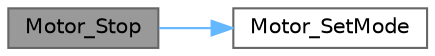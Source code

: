 digraph "Motor_Stop"
{
 // LATEX_PDF_SIZE
  bgcolor="transparent";
  edge [fontname=Helvetica,fontsize=10,labelfontname=Helvetica,labelfontsize=10];
  node [fontname=Helvetica,fontsize=10,shape=box,height=0.2,width=0.4];
  rankdir="LR";
  Node1 [id="Node000001",label="Motor_Stop",height=0.2,width=0.4,color="gray40", fillcolor="grey60", style="filled", fontcolor="black",tooltip="Stop all motors by setting their mode to standby."];
  Node1 -> Node2 [id="edge2_Node000001_Node000002",color="steelblue1",style="solid",tooltip=" "];
  Node2 [id="Node000002",label="Motor_SetMode",height=0.2,width=0.4,color="grey40", fillcolor="white", style="filled",URL="$driver__Motor_8c.html#a3b02c81c2bf2acaa597535ee656afe16",tooltip="Set the operating mode of the motors."];
}
